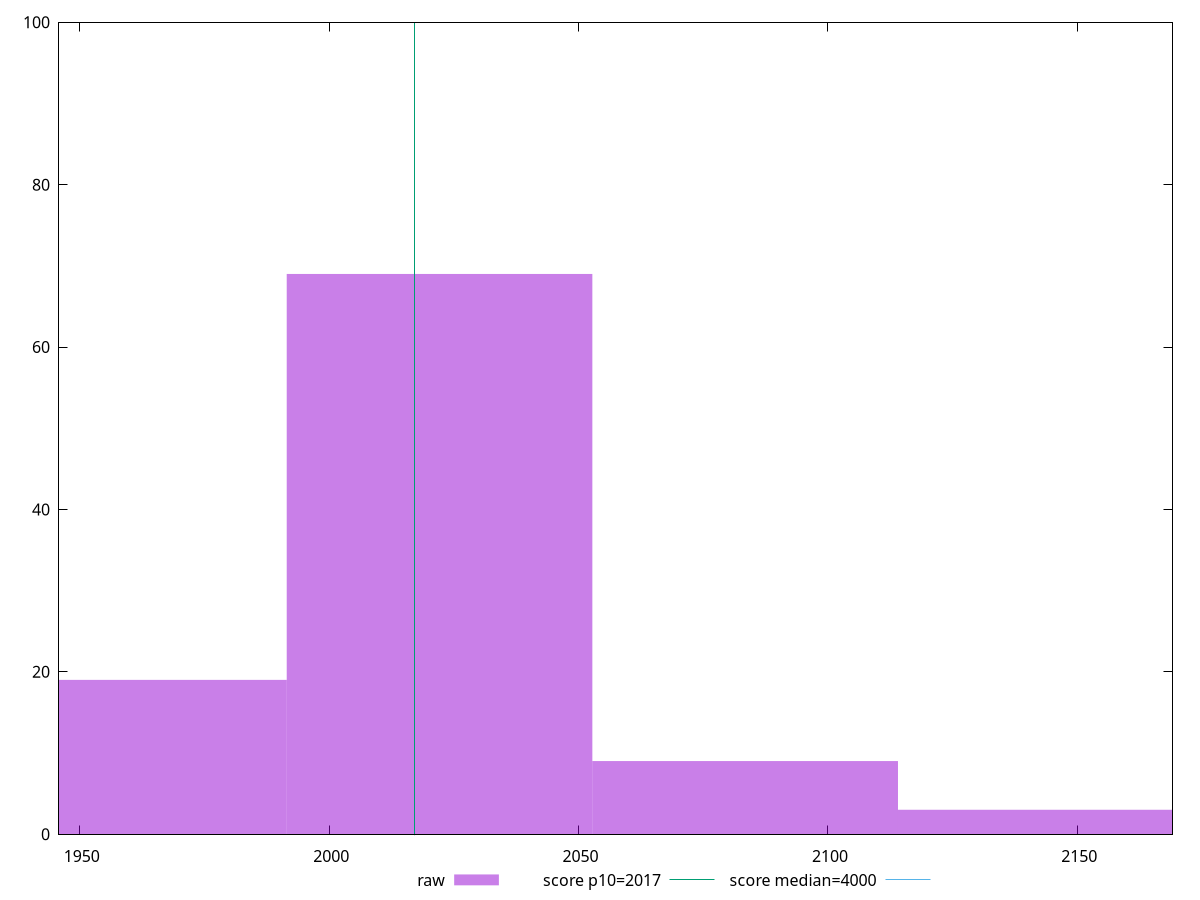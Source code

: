reset

$raw <<EOF
2144.6707466321236 3
1960.8418254922274 19
2022.1181325388595 69
2083.3944395854915 9
EOF

set key outside below
set boxwidth 61.276307046632105
set xrange [1945.824000000001:2169.0720000000038]
set yrange [0:100]
set trange [0:100]
set style fill transparent solid 0.5 noborder

set parametric
set terminal svg size 640, 490 enhanced background rgb 'white'
set output "reports/report_00030_2021-02-24T20-42-31.540Z/mainthread-work-breakdown/samples/music/raw/histogram.svg"

plot $raw title "raw" with boxes, \
     2017,t title "score p10=2017", \
     4000,t title "score median=4000"

reset
